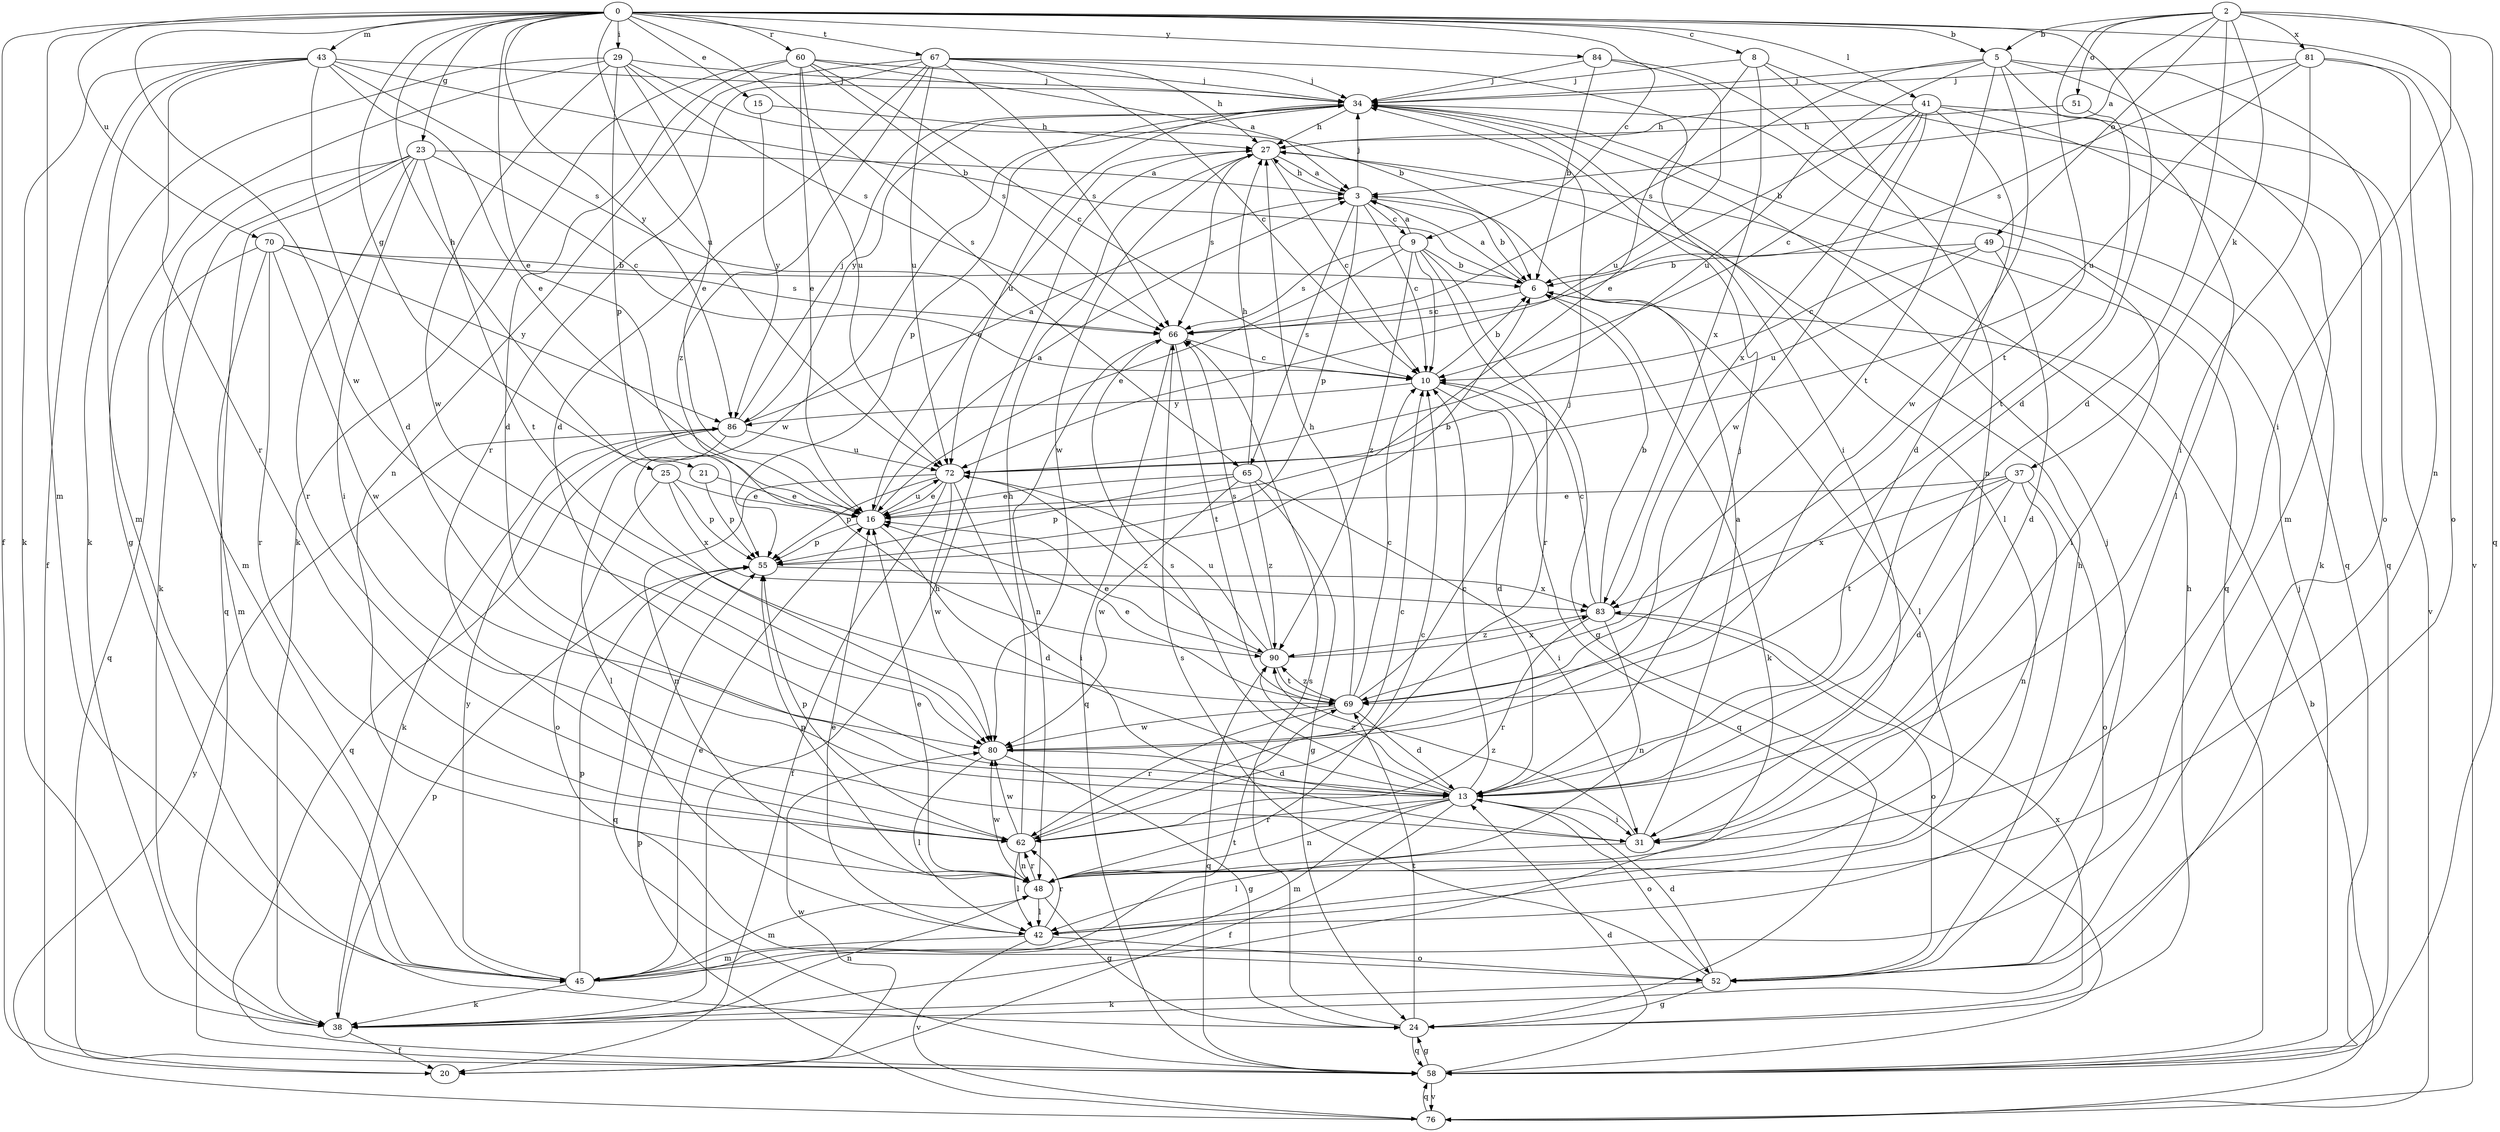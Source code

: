 strict digraph  {
0;
2;
3;
5;
6;
8;
9;
10;
13;
15;
16;
20;
21;
23;
24;
25;
27;
29;
31;
34;
37;
38;
41;
42;
43;
45;
48;
49;
51;
52;
55;
58;
60;
62;
65;
66;
67;
69;
70;
72;
76;
80;
81;
83;
84;
86;
90;
0 -> 5  [label=b];
0 -> 8  [label=c];
0 -> 9  [label=c];
0 -> 13  [label=d];
0 -> 15  [label=e];
0 -> 16  [label=e];
0 -> 20  [label=f];
0 -> 21  [label=g];
0 -> 23  [label=g];
0 -> 25  [label=h];
0 -> 29  [label=i];
0 -> 41  [label=l];
0 -> 43  [label=m];
0 -> 45  [label=m];
0 -> 60  [label=r];
0 -> 65  [label=s];
0 -> 67  [label=t];
0 -> 70  [label=u];
0 -> 72  [label=u];
0 -> 76  [label=v];
0 -> 80  [label=w];
0 -> 84  [label=y];
0 -> 86  [label=y];
2 -> 3  [label=a];
2 -> 5  [label=b];
2 -> 13  [label=d];
2 -> 31  [label=i];
2 -> 37  [label=k];
2 -> 49  [label=o];
2 -> 51  [label=o];
2 -> 58  [label=q];
2 -> 69  [label=t];
2 -> 81  [label=x];
3 -> 6  [label=b];
3 -> 9  [label=c];
3 -> 10  [label=c];
3 -> 27  [label=h];
3 -> 34  [label=j];
3 -> 55  [label=p];
3 -> 65  [label=s];
5 -> 34  [label=j];
5 -> 42  [label=l];
5 -> 45  [label=m];
5 -> 52  [label=o];
5 -> 66  [label=s];
5 -> 69  [label=t];
5 -> 72  [label=u];
5 -> 80  [label=w];
6 -> 3  [label=a];
6 -> 38  [label=k];
6 -> 42  [label=l];
6 -> 66  [label=s];
8 -> 16  [label=e];
8 -> 34  [label=j];
8 -> 48  [label=n];
8 -> 58  [label=q];
8 -> 83  [label=x];
9 -> 3  [label=a];
9 -> 6  [label=b];
9 -> 10  [label=c];
9 -> 16  [label=e];
9 -> 24  [label=g];
9 -> 62  [label=r];
9 -> 66  [label=s];
9 -> 90  [label=z];
10 -> 6  [label=b];
10 -> 13  [label=d];
10 -> 58  [label=q];
10 -> 86  [label=y];
13 -> 10  [label=c];
13 -> 20  [label=f];
13 -> 31  [label=i];
13 -> 34  [label=j];
13 -> 45  [label=m];
13 -> 48  [label=n];
13 -> 52  [label=o];
13 -> 62  [label=r];
13 -> 66  [label=s];
13 -> 90  [label=z];
15 -> 27  [label=h];
15 -> 86  [label=y];
16 -> 3  [label=a];
16 -> 13  [label=d];
16 -> 55  [label=p];
16 -> 72  [label=u];
20 -> 80  [label=w];
21 -> 16  [label=e];
21 -> 55  [label=p];
23 -> 3  [label=a];
23 -> 10  [label=c];
23 -> 31  [label=i];
23 -> 38  [label=k];
23 -> 45  [label=m];
23 -> 58  [label=q];
23 -> 62  [label=r];
23 -> 69  [label=t];
24 -> 27  [label=h];
24 -> 58  [label=q];
24 -> 66  [label=s];
24 -> 69  [label=t];
24 -> 83  [label=x];
25 -> 16  [label=e];
25 -> 52  [label=o];
25 -> 55  [label=p];
25 -> 83  [label=x];
27 -> 3  [label=a];
27 -> 10  [label=c];
27 -> 16  [label=e];
27 -> 66  [label=s];
27 -> 80  [label=w];
29 -> 6  [label=b];
29 -> 16  [label=e];
29 -> 24  [label=g];
29 -> 34  [label=j];
29 -> 38  [label=k];
29 -> 55  [label=p];
29 -> 66  [label=s];
29 -> 80  [label=w];
31 -> 3  [label=a];
31 -> 42  [label=l];
31 -> 90  [label=z];
34 -> 27  [label=h];
34 -> 42  [label=l];
34 -> 55  [label=p];
34 -> 58  [label=q];
34 -> 72  [label=u];
34 -> 80  [label=w];
34 -> 86  [label=y];
37 -> 13  [label=d];
37 -> 16  [label=e];
37 -> 48  [label=n];
37 -> 52  [label=o];
37 -> 69  [label=t];
37 -> 83  [label=x];
38 -> 20  [label=f];
38 -> 27  [label=h];
38 -> 48  [label=n];
38 -> 55  [label=p];
41 -> 6  [label=b];
41 -> 10  [label=c];
41 -> 13  [label=d];
41 -> 27  [label=h];
41 -> 38  [label=k];
41 -> 76  [label=v];
41 -> 80  [label=w];
41 -> 83  [label=x];
42 -> 16  [label=e];
42 -> 45  [label=m];
42 -> 52  [label=o];
42 -> 62  [label=r];
42 -> 76  [label=v];
43 -> 6  [label=b];
43 -> 13  [label=d];
43 -> 16  [label=e];
43 -> 20  [label=f];
43 -> 34  [label=j];
43 -> 38  [label=k];
43 -> 45  [label=m];
43 -> 62  [label=r];
43 -> 66  [label=s];
45 -> 16  [label=e];
45 -> 38  [label=k];
45 -> 55  [label=p];
45 -> 69  [label=t];
45 -> 86  [label=y];
48 -> 10  [label=c];
48 -> 16  [label=e];
48 -> 24  [label=g];
48 -> 42  [label=l];
48 -> 45  [label=m];
48 -> 55  [label=p];
48 -> 62  [label=r];
48 -> 80  [label=w];
49 -> 6  [label=b];
49 -> 10  [label=c];
49 -> 13  [label=d];
49 -> 31  [label=i];
49 -> 72  [label=u];
51 -> 27  [label=h];
51 -> 69  [label=t];
52 -> 13  [label=d];
52 -> 24  [label=g];
52 -> 27  [label=h];
52 -> 34  [label=j];
52 -> 38  [label=k];
52 -> 66  [label=s];
55 -> 6  [label=b];
55 -> 58  [label=q];
55 -> 83  [label=x];
58 -> 13  [label=d];
58 -> 24  [label=g];
58 -> 34  [label=j];
58 -> 76  [label=v];
60 -> 3  [label=a];
60 -> 10  [label=c];
60 -> 13  [label=d];
60 -> 16  [label=e];
60 -> 34  [label=j];
60 -> 38  [label=k];
60 -> 66  [label=s];
60 -> 72  [label=u];
62 -> 10  [label=c];
62 -> 27  [label=h];
62 -> 42  [label=l];
62 -> 48  [label=n];
62 -> 55  [label=p];
62 -> 80  [label=w];
65 -> 16  [label=e];
65 -> 24  [label=g];
65 -> 27  [label=h];
65 -> 31  [label=i];
65 -> 55  [label=p];
65 -> 80  [label=w];
65 -> 90  [label=z];
66 -> 10  [label=c];
66 -> 48  [label=n];
66 -> 58  [label=q];
66 -> 69  [label=t];
67 -> 10  [label=c];
67 -> 13  [label=d];
67 -> 27  [label=h];
67 -> 31  [label=i];
67 -> 34  [label=j];
67 -> 48  [label=n];
67 -> 62  [label=r];
67 -> 66  [label=s];
67 -> 72  [label=u];
67 -> 90  [label=z];
69 -> 10  [label=c];
69 -> 13  [label=d];
69 -> 16  [label=e];
69 -> 27  [label=h];
69 -> 34  [label=j];
69 -> 62  [label=r];
69 -> 80  [label=w];
69 -> 90  [label=z];
70 -> 6  [label=b];
70 -> 45  [label=m];
70 -> 58  [label=q];
70 -> 62  [label=r];
70 -> 66  [label=s];
70 -> 80  [label=w];
70 -> 86  [label=y];
72 -> 16  [label=e];
72 -> 20  [label=f];
72 -> 31  [label=i];
72 -> 48  [label=n];
72 -> 55  [label=p];
72 -> 80  [label=w];
72 -> 90  [label=z];
76 -> 6  [label=b];
76 -> 55  [label=p];
76 -> 58  [label=q];
76 -> 86  [label=y];
80 -> 13  [label=d];
80 -> 24  [label=g];
80 -> 42  [label=l];
81 -> 31  [label=i];
81 -> 34  [label=j];
81 -> 48  [label=n];
81 -> 52  [label=o];
81 -> 66  [label=s];
81 -> 72  [label=u];
83 -> 6  [label=b];
83 -> 10  [label=c];
83 -> 48  [label=n];
83 -> 52  [label=o];
83 -> 62  [label=r];
83 -> 90  [label=z];
84 -> 6  [label=b];
84 -> 34  [label=j];
84 -> 58  [label=q];
84 -> 72  [label=u];
86 -> 3  [label=a];
86 -> 34  [label=j];
86 -> 38  [label=k];
86 -> 42  [label=l];
86 -> 58  [label=q];
86 -> 72  [label=u];
90 -> 16  [label=e];
90 -> 58  [label=q];
90 -> 66  [label=s];
90 -> 69  [label=t];
90 -> 72  [label=u];
90 -> 83  [label=x];
}
